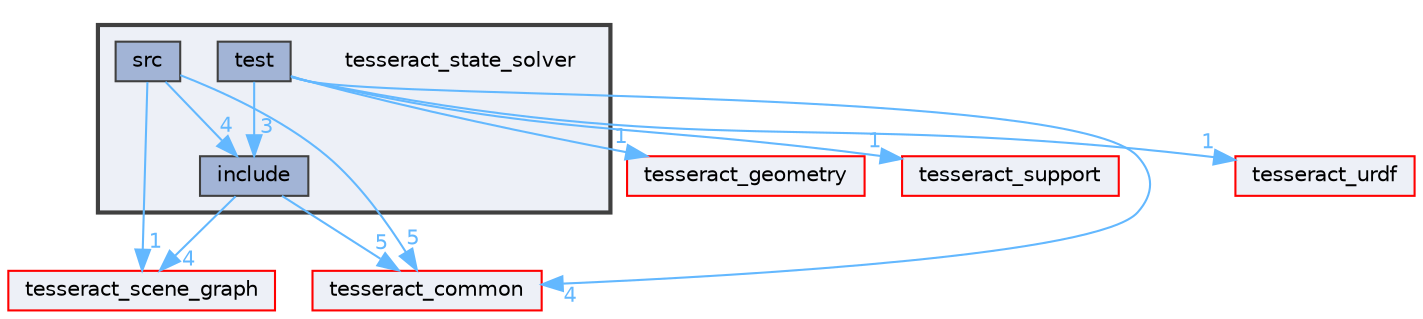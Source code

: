 digraph "tesseract_state_solver"
{
 // LATEX_PDF_SIZE
  bgcolor="transparent";
  edge [fontname=Helvetica,fontsize=10,labelfontname=Helvetica,labelfontsize=10];
  node [fontname=Helvetica,fontsize=10,shape=box,height=0.2,width=0.4];
  compound=true
  subgraph clusterdir_f9fd38abb6852090848a9f28804f693c {
    graph [ bgcolor="#edf0f7", pencolor="grey25", label="", fontname=Helvetica,fontsize=10 style="filled,bold", URL="dir_f9fd38abb6852090848a9f28804f693c.html",tooltip=""]
    dir_f9fd38abb6852090848a9f28804f693c [shape=plaintext, label="tesseract_state_solver"];
  dir_3f721f05b835b2e0e1382f5bfc7aa7a8 [label="include", fillcolor="#a2b4d6", color="grey25", style="filled", URL="dir_3f721f05b835b2e0e1382f5bfc7aa7a8.html",tooltip=""];
  dir_55af8af3980ace53f29944b0486529b0 [label="src", fillcolor="#a2b4d6", color="grey25", style="filled", URL="dir_55af8af3980ace53f29944b0486529b0.html",tooltip=""];
  dir_5950a05663c11841a8c807cc2e28fa49 [label="test", fillcolor="#a2b4d6", color="grey25", style="filled", URL="dir_5950a05663c11841a8c807cc2e28fa49.html",tooltip=""];
  }
  dir_80ecf6fe8b2ccd2d6af6fe314205f076 [label="tesseract_scene_graph", fillcolor="#edf0f7", color="red", style="filled", URL="dir_80ecf6fe8b2ccd2d6af6fe314205f076.html",tooltip=""];
  dir_8430b83f3af685b4c96d298a32e9aa37 [label="tesseract_common", fillcolor="#edf0f7", color="red", style="filled", URL="dir_8430b83f3af685b4c96d298a32e9aa37.html",tooltip=""];
  dir_73dd8f3c3376cfb32596795362fe062b [label="tesseract_urdf", fillcolor="#edf0f7", color="red", style="filled", URL="dir_73dd8f3c3376cfb32596795362fe062b.html",tooltip=""];
  dir_48d618810f42ebb74ce6e28217206bba [label="tesseract_geometry", fillcolor="#edf0f7", color="red", style="filled", URL="dir_48d618810f42ebb74ce6e28217206bba.html",tooltip=""];
  dir_da909b66eb41dea5cfc6351b8c562363 [label="tesseract_support", fillcolor="#edf0f7", color="red", style="filled", URL="dir_da909b66eb41dea5cfc6351b8c562363.html",tooltip=""];
  dir_3f721f05b835b2e0e1382f5bfc7aa7a8->dir_8430b83f3af685b4c96d298a32e9aa37 [headlabel="5", labeldistance=1.5 headhref="dir_000041_000075.html" color="steelblue1" fontcolor="steelblue1"];
  dir_3f721f05b835b2e0e1382f5bfc7aa7a8->dir_80ecf6fe8b2ccd2d6af6fe314205f076 [headlabel="4", labeldistance=1.5 headhref="dir_000041_000087.html" color="steelblue1" fontcolor="steelblue1"];
  dir_55af8af3980ace53f29944b0486529b0->dir_3f721f05b835b2e0e1382f5bfc7aa7a8 [headlabel="4", labeldistance=1.5 headhref="dir_000066_000041.html" color="steelblue1" fontcolor="steelblue1"];
  dir_55af8af3980ace53f29944b0486529b0->dir_80ecf6fe8b2ccd2d6af6fe314205f076 [headlabel="1", labeldistance=1.5 headhref="dir_000066_000087.html" color="steelblue1" fontcolor="steelblue1"];
  dir_55af8af3980ace53f29944b0486529b0->dir_8430b83f3af685b4c96d298a32e9aa37 [headlabel="5", labeldistance=1.5 headhref="dir_000066_000075.html" color="steelblue1" fontcolor="steelblue1"];
  dir_5950a05663c11841a8c807cc2e28fa49->dir_3f721f05b835b2e0e1382f5bfc7aa7a8 [headlabel="3", labeldistance=1.5 headhref="dir_000106_000041.html" color="steelblue1" fontcolor="steelblue1"];
  dir_5950a05663c11841a8c807cc2e28fa49->dir_48d618810f42ebb74ce6e28217206bba [headlabel="1", labeldistance=1.5 headhref="dir_000106_000079.html" color="steelblue1" fontcolor="steelblue1"];
  dir_5950a05663c11841a8c807cc2e28fa49->dir_73dd8f3c3376cfb32596795362fe062b [headlabel="1", labeldistance=1.5 headhref="dir_000106_000095.html" color="steelblue1" fontcolor="steelblue1"];
  dir_5950a05663c11841a8c807cc2e28fa49->dir_8430b83f3af685b4c96d298a32e9aa37 [headlabel="4", labeldistance=1.5 headhref="dir_000106_000075.html" color="steelblue1" fontcolor="steelblue1"];
  dir_5950a05663c11841a8c807cc2e28fa49->dir_da909b66eb41dea5cfc6351b8c562363 [headlabel="1", labeldistance=1.5 headhref="dir_000106_000093.html" color="steelblue1" fontcolor="steelblue1"];
}
